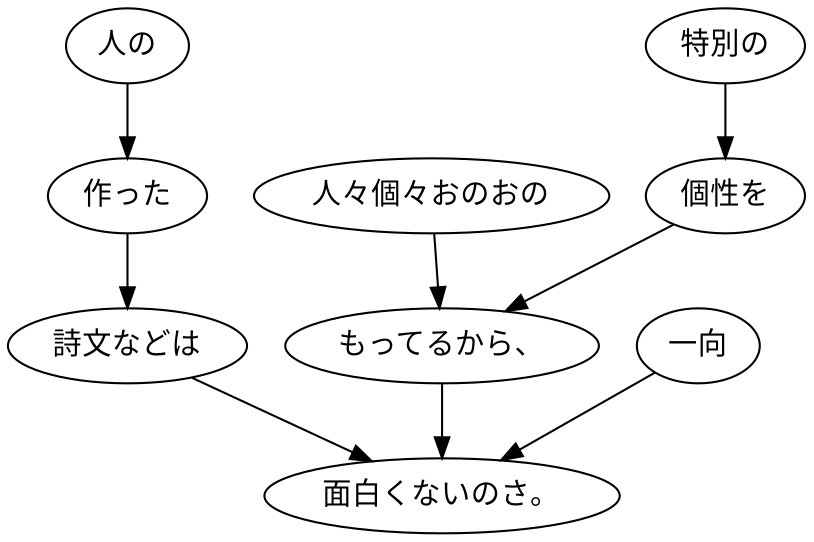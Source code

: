 digraph graph8819 {
	node0 [label="人々個々おのおの"];
	node1 [label="特別の"];
	node2 [label="個性を"];
	node3 [label="もってるから、"];
	node4 [label="人の"];
	node5 [label="作った"];
	node6 [label="詩文などは"];
	node7 [label="一向"];
	node8 [label="面白くないのさ。"];
	node0 -> node3;
	node1 -> node2;
	node2 -> node3;
	node3 -> node8;
	node4 -> node5;
	node5 -> node6;
	node6 -> node8;
	node7 -> node8;
}
